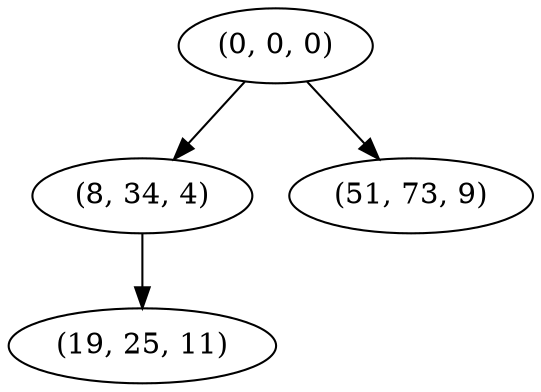 digraph tree {
    "(0, 0, 0)";
    "(8, 34, 4)";
    "(19, 25, 11)";
    "(51, 73, 9)";
    "(0, 0, 0)" -> "(8, 34, 4)";
    "(0, 0, 0)" -> "(51, 73, 9)";
    "(8, 34, 4)" -> "(19, 25, 11)";
}
